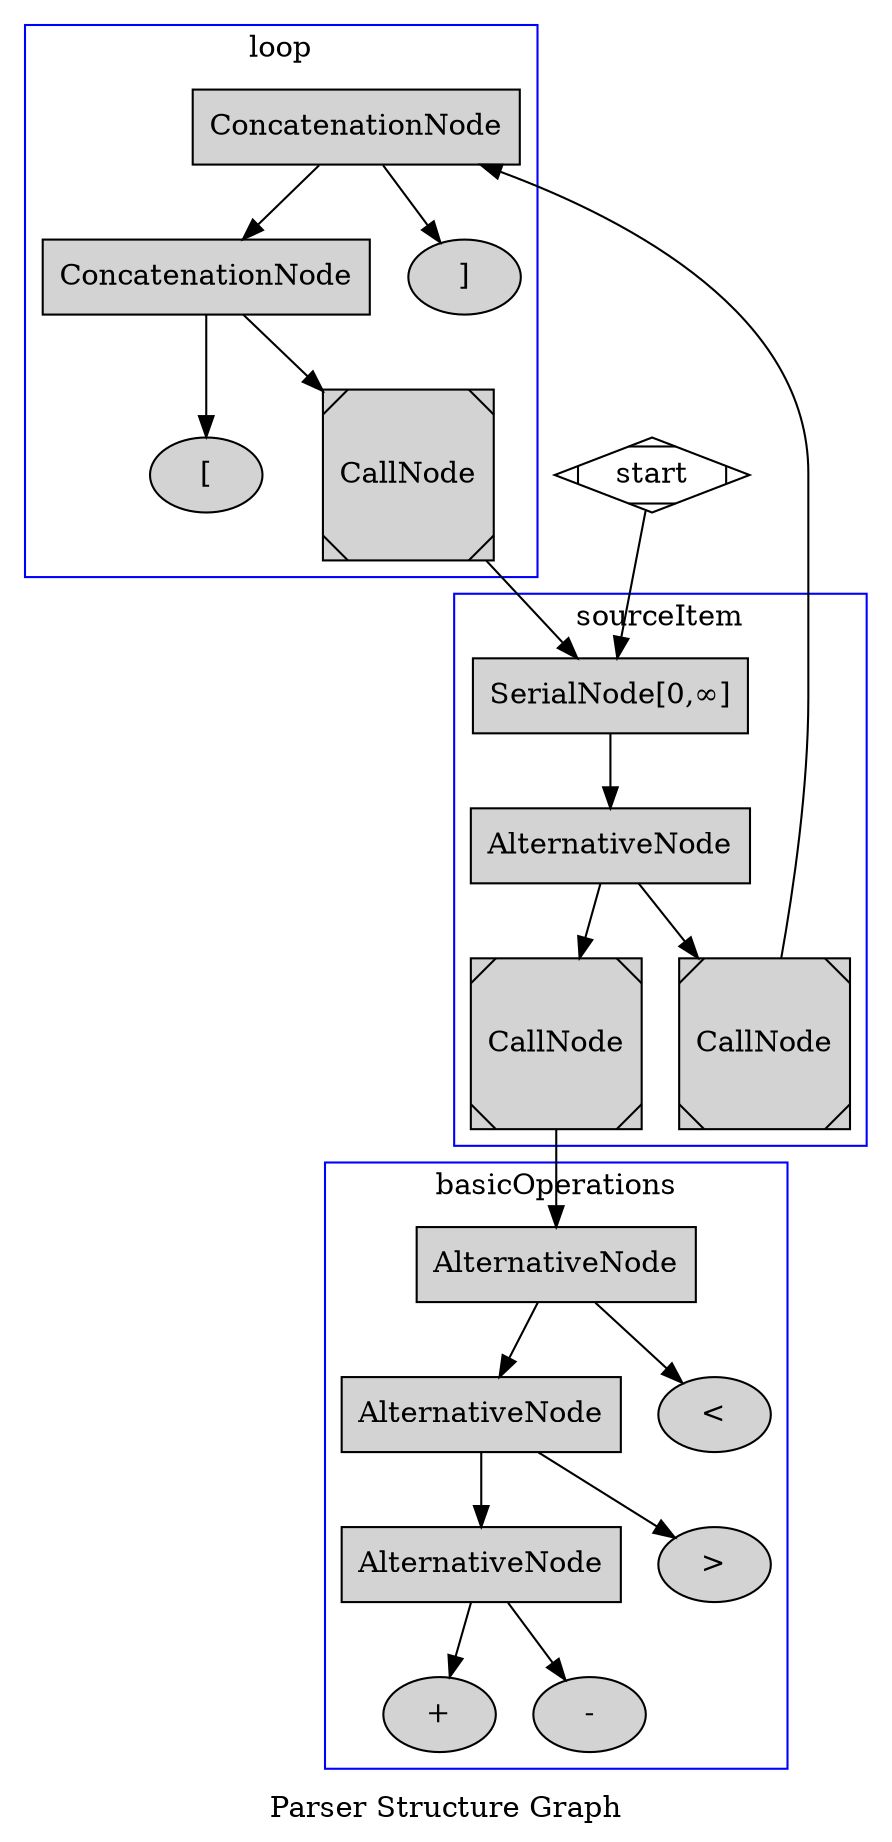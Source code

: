 digraph ParserGraph {
    label="Parser Structure Graph"

    subgraph cluster_basicOperations {
        label = "basicOperations";
        color=blue;
        node [style=filled];
    
        nc36139dff66a4841b351337097695844 [label="+"];
        n1974bc436965442a9e61bb76b749b8c9 [label="-"];
        ne3b29a7b6ca54e92b2cdbf45950f3dc0 [label="AlternativeNode",shape=box];
        n48052fa0315f4205a3af179324175a84 [label=">"];
        nbd48a985a170430ea6098b80ae199dd6 [label="AlternativeNode",shape=box];
        n487a65320c8c45beba795bd1875840ed [label="<"];
        n991a0a0a8b0246adb0927d83c76584d3 [label="AlternativeNode",shape=box];
    
        ne3b29a7b6ca54e92b2cdbf45950f3dc0 -> n1974bc436965442a9e61bb76b749b8c9;
        ne3b29a7b6ca54e92b2cdbf45950f3dc0 -> nc36139dff66a4841b351337097695844;
        nbd48a985a170430ea6098b80ae199dd6 -> n48052fa0315f4205a3af179324175a84;
        nbd48a985a170430ea6098b80ae199dd6 -> ne3b29a7b6ca54e92b2cdbf45950f3dc0;
        n991a0a0a8b0246adb0927d83c76584d3 -> n487a65320c8c45beba795bd1875840ed;
        n991a0a0a8b0246adb0927d83c76584d3 -> nbd48a985a170430ea6098b80ae199dd6;
    }

    subgraph cluster_loop {
        label = "loop";
        color=blue;
        node [style=filled];
    
        n146e48f86c0d4b29b105db047c57c701 [label="["];
        nf0c4a583c1a2422fac62b1bc2fb56c81 [label="CallNode",shape=Msquare];
        n8b937ebd8677497c9c0ed3eeee297dd1 [label="ConcatenationNode",shape=box];
        n1c7c03d90d054f8ba2c113777e07792f [label="]"];
        nedfdf2b7797147f1886b3a0a7754b0fe [label="ConcatenationNode",shape=box];
    
        n8b937ebd8677497c9c0ed3eeee297dd1 -> nf0c4a583c1a2422fac62b1bc2fb56c81;
        n8b937ebd8677497c9c0ed3eeee297dd1 -> n146e48f86c0d4b29b105db047c57c701;
        nedfdf2b7797147f1886b3a0a7754b0fe -> n1c7c03d90d054f8ba2c113777e07792f;
        nedfdf2b7797147f1886b3a0a7754b0fe -> n8b937ebd8677497c9c0ed3eeee297dd1;
    }

    subgraph cluster_sourceItem {
        label = "sourceItem";
        color=blue;
        node [style=filled];
    
        n3b3b098430094138b3c5503e5e0fde3b [label="CallNode",shape=Msquare];
        ne9a93d03f43c4bcf96b0439da7cd58bd [label="CallNode",shape=Msquare];
        n11ab1eb20b9849a986d41492230db7cf [label="AlternativeNode",shape=box];
        n7022599be63e46f0b21a5a1b9aef12b0 [label="SerialNode[0,∞]",shape=box];
        n11ab1eb20b9849a986d41492230db7cf -> ne9a93d03f43c4bcf96b0439da7cd58bd;
        n11ab1eb20b9849a986d41492230db7cf -> n3b3b098430094138b3c5503e5e0fde3b;
        n7022599be63e46f0b21a5a1b9aef12b0 -> n11ab1eb20b9849a986d41492230db7cf;
    }
    
    nf0c4a583c1a2422fac62b1bc2fb56c81 -> n7022599be63e46f0b21a5a1b9aef12b0; //link from loop to sourceItem
    n3b3b098430094138b3c5503e5e0fde3b -> n991a0a0a8b0246adb0927d83c76584d3; //link from sourceItem to basicOberations
    ne9a93d03f43c4bcf96b0439da7cd58bd -> nedfdf2b7797147f1886b3a0a7754b0fe; //link from sourceItem to loop
    
    start [shape=Mdiamond];
    start -> n7022599be63e46f0b21a5a1b9aef12b0;
}